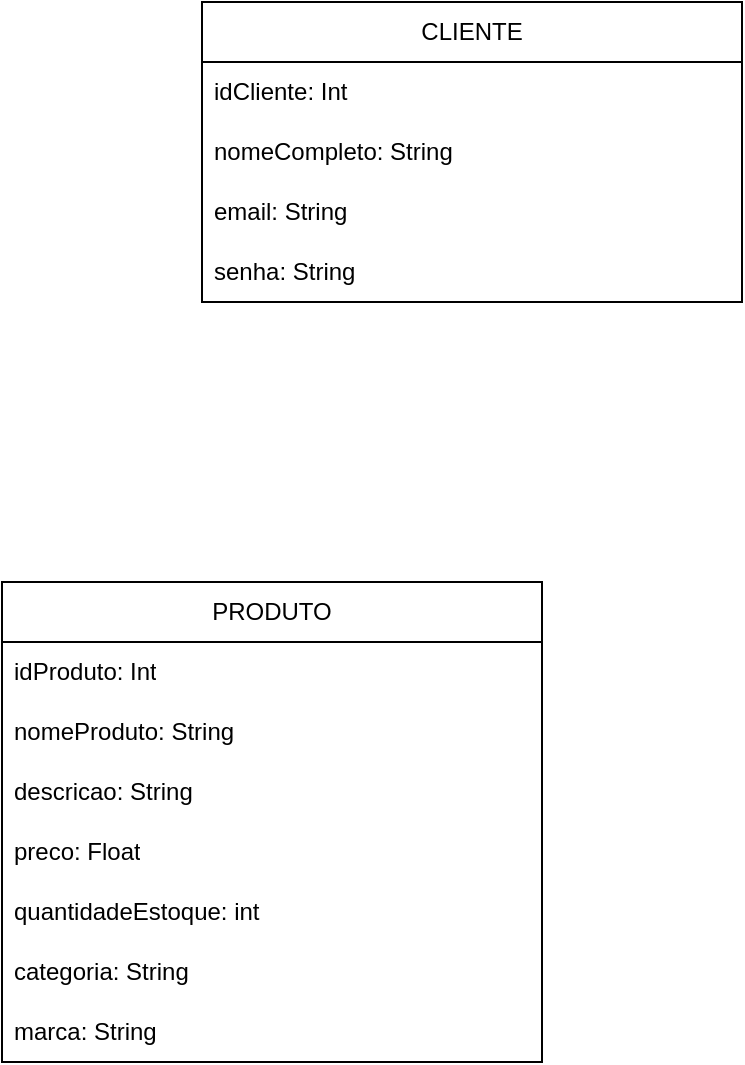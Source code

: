 <mxfile version="26.2.5">
  <diagram name="Página-1" id="bI2TdR9uC9iPowateCnM">
    <mxGraphModel dx="1374" dy="743" grid="1" gridSize="10" guides="1" tooltips="1" connect="1" arrows="1" fold="1" page="1" pageScale="1" pageWidth="827" pageHeight="1169" math="0" shadow="0">
      <root>
        <mxCell id="0" />
        <mxCell id="1" parent="0" />
        <mxCell id="T8lwqwJLikOsBmqJTO0e-1" value="CLIENTE" style="swimlane;fontStyle=0;childLayout=stackLayout;horizontal=1;startSize=30;horizontalStack=0;resizeParent=1;resizeParentMax=0;resizeLast=0;collapsible=1;marginBottom=0;whiteSpace=wrap;html=1;" vertex="1" parent="1">
          <mxGeometry x="280" y="90" width="270" height="150" as="geometry">
            <mxRectangle x="280" y="90" width="90" height="30" as="alternateBounds" />
          </mxGeometry>
        </mxCell>
        <mxCell id="T8lwqwJLikOsBmqJTO0e-10" value="idCliente: Int" style="text;strokeColor=none;fillColor=none;align=left;verticalAlign=middle;spacingLeft=4;spacingRight=4;overflow=hidden;points=[[0,0.5],[1,0.5]];portConstraint=eastwest;rotatable=0;whiteSpace=wrap;html=1;" vertex="1" parent="T8lwqwJLikOsBmqJTO0e-1">
          <mxGeometry y="30" width="270" height="30" as="geometry" />
        </mxCell>
        <mxCell id="T8lwqwJLikOsBmqJTO0e-2" value="nomeCompleto: String" style="text;strokeColor=none;fillColor=none;align=left;verticalAlign=middle;spacingLeft=4;spacingRight=4;overflow=hidden;points=[[0,0.5],[1,0.5]];portConstraint=eastwest;rotatable=0;whiteSpace=wrap;html=1;" vertex="1" parent="T8lwqwJLikOsBmqJTO0e-1">
          <mxGeometry y="60" width="270" height="30" as="geometry" />
        </mxCell>
        <mxCell id="T8lwqwJLikOsBmqJTO0e-3" value="email: String" style="text;strokeColor=none;fillColor=none;align=left;verticalAlign=middle;spacingLeft=4;spacingRight=4;overflow=hidden;points=[[0,0.5],[1,0.5]];portConstraint=eastwest;rotatable=0;whiteSpace=wrap;html=1;" vertex="1" parent="T8lwqwJLikOsBmqJTO0e-1">
          <mxGeometry y="90" width="270" height="30" as="geometry" />
        </mxCell>
        <mxCell id="T8lwqwJLikOsBmqJTO0e-4" value="senha: String" style="text;strokeColor=none;fillColor=none;align=left;verticalAlign=middle;spacingLeft=4;spacingRight=4;overflow=hidden;points=[[0,0.5],[1,0.5]];portConstraint=eastwest;rotatable=0;whiteSpace=wrap;html=1;" vertex="1" parent="T8lwqwJLikOsBmqJTO0e-1">
          <mxGeometry y="120" width="270" height="30" as="geometry" />
        </mxCell>
        <mxCell id="T8lwqwJLikOsBmqJTO0e-11" value="PRODUTO" style="swimlane;fontStyle=0;childLayout=stackLayout;horizontal=1;startSize=30;horizontalStack=0;resizeParent=1;resizeParentMax=0;resizeLast=0;collapsible=1;marginBottom=0;whiteSpace=wrap;html=1;" vertex="1" parent="1">
          <mxGeometry x="180" y="380" width="270" height="240" as="geometry">
            <mxRectangle x="280" y="90" width="90" height="30" as="alternateBounds" />
          </mxGeometry>
        </mxCell>
        <mxCell id="T8lwqwJLikOsBmqJTO0e-12" value="idProduto: Int" style="text;strokeColor=none;fillColor=none;align=left;verticalAlign=middle;spacingLeft=4;spacingRight=4;overflow=hidden;points=[[0,0.5],[1,0.5]];portConstraint=eastwest;rotatable=0;whiteSpace=wrap;html=1;" vertex="1" parent="T8lwqwJLikOsBmqJTO0e-11">
          <mxGeometry y="30" width="270" height="30" as="geometry" />
        </mxCell>
        <mxCell id="T8lwqwJLikOsBmqJTO0e-13" value="nomeProduto: String" style="text;strokeColor=none;fillColor=none;align=left;verticalAlign=middle;spacingLeft=4;spacingRight=4;overflow=hidden;points=[[0,0.5],[1,0.5]];portConstraint=eastwest;rotatable=0;whiteSpace=wrap;html=1;" vertex="1" parent="T8lwqwJLikOsBmqJTO0e-11">
          <mxGeometry y="60" width="270" height="30" as="geometry" />
        </mxCell>
        <mxCell id="T8lwqwJLikOsBmqJTO0e-14" value="descricao: String" style="text;strokeColor=none;fillColor=none;align=left;verticalAlign=middle;spacingLeft=4;spacingRight=4;overflow=hidden;points=[[0,0.5],[1,0.5]];portConstraint=eastwest;rotatable=0;whiteSpace=wrap;html=1;" vertex="1" parent="T8lwqwJLikOsBmqJTO0e-11">
          <mxGeometry y="90" width="270" height="30" as="geometry" />
        </mxCell>
        <mxCell id="T8lwqwJLikOsBmqJTO0e-15" value="preco: Float" style="text;strokeColor=none;fillColor=none;align=left;verticalAlign=middle;spacingLeft=4;spacingRight=4;overflow=hidden;points=[[0,0.5],[1,0.5]];portConstraint=eastwest;rotatable=0;whiteSpace=wrap;html=1;" vertex="1" parent="T8lwqwJLikOsBmqJTO0e-11">
          <mxGeometry y="120" width="270" height="30" as="geometry" />
        </mxCell>
        <mxCell id="T8lwqwJLikOsBmqJTO0e-18" value="quantidadeEstoque: int" style="text;strokeColor=none;fillColor=none;align=left;verticalAlign=middle;spacingLeft=4;spacingRight=4;overflow=hidden;points=[[0,0.5],[1,0.5]];portConstraint=eastwest;rotatable=0;whiteSpace=wrap;html=1;" vertex="1" parent="T8lwqwJLikOsBmqJTO0e-11">
          <mxGeometry y="150" width="270" height="30" as="geometry" />
        </mxCell>
        <mxCell id="T8lwqwJLikOsBmqJTO0e-17" value="categoria: String" style="text;strokeColor=none;fillColor=none;align=left;verticalAlign=middle;spacingLeft=4;spacingRight=4;overflow=hidden;points=[[0,0.5],[1,0.5]];portConstraint=eastwest;rotatable=0;whiteSpace=wrap;html=1;" vertex="1" parent="T8lwqwJLikOsBmqJTO0e-11">
          <mxGeometry y="180" width="270" height="30" as="geometry" />
        </mxCell>
        <mxCell id="T8lwqwJLikOsBmqJTO0e-16" value="marca: String" style="text;strokeColor=none;fillColor=none;align=left;verticalAlign=middle;spacingLeft=4;spacingRight=4;overflow=hidden;points=[[0,0.5],[1,0.5]];portConstraint=eastwest;rotatable=0;whiteSpace=wrap;html=1;" vertex="1" parent="T8lwqwJLikOsBmqJTO0e-11">
          <mxGeometry y="210" width="270" height="30" as="geometry" />
        </mxCell>
      </root>
    </mxGraphModel>
  </diagram>
</mxfile>

